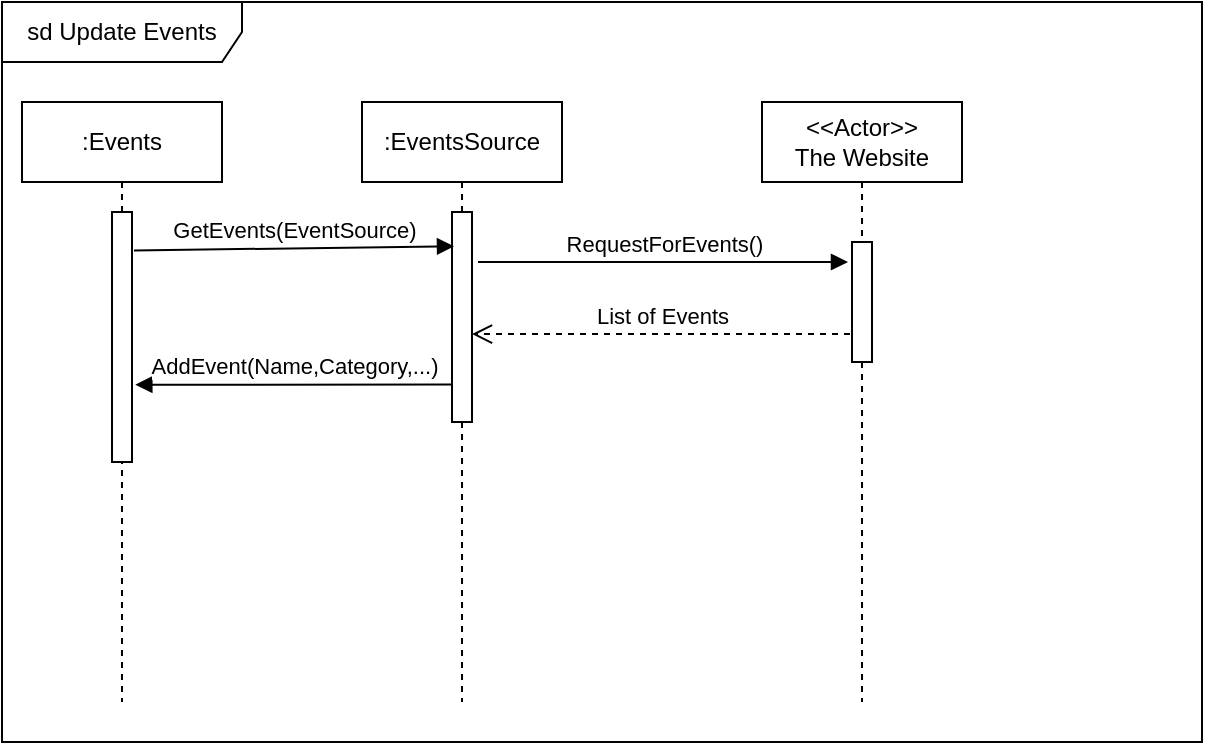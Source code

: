 <mxfile version="10.6.7" type="github"><diagram id="vTjA0IiN5Odb2xF27hLT" name="Page-1"><mxGraphModel dx="754" dy="467" grid="1" gridSize="10" guides="1" tooltips="1" connect="1" arrows="1" fold="1" page="1" pageScale="1" pageWidth="827" pageHeight="1169" math="0" shadow="0"><root><mxCell id="0"/><mxCell id="1" parent="0"/><mxCell id="fYuPlrgI748kB-2jRSAg-1" value="sd Update Events" style="shape=umlFrame;whiteSpace=wrap;html=1;width=120;height=30;" vertex="1" parent="1"><mxGeometry x="20" y="20" width="600" height="370" as="geometry"/></mxCell><mxCell id="fYuPlrgI748kB-2jRSAg-2" value=":Events&lt;br&gt;" style="shape=umlLifeline;perimeter=lifelinePerimeter;whiteSpace=wrap;html=1;container=1;collapsible=0;recursiveResize=0;outlineConnect=0;" vertex="1" parent="1"><mxGeometry x="30" y="70" width="100" height="300" as="geometry"/></mxCell><mxCell id="fYuPlrgI748kB-2jRSAg-5" value="" style="html=1;points=[];perimeter=orthogonalPerimeter;" vertex="1" parent="fYuPlrgI748kB-2jRSAg-2"><mxGeometry x="45" y="55" width="10" height="125" as="geometry"/></mxCell><mxCell id="fYuPlrgI748kB-2jRSAg-3" value=":EventsSource" style="shape=umlLifeline;perimeter=lifelinePerimeter;whiteSpace=wrap;html=1;container=1;collapsible=0;recursiveResize=0;outlineConnect=0;" vertex="1" parent="1"><mxGeometry x="200" y="70" width="100" height="300" as="geometry"/></mxCell><mxCell id="fYuPlrgI748kB-2jRSAg-6" value="" style="html=1;points=[];perimeter=orthogonalPerimeter;" vertex="1" parent="fYuPlrgI748kB-2jRSAg-3"><mxGeometry x="45" y="55" width="10" height="105" as="geometry"/></mxCell><mxCell id="fYuPlrgI748kB-2jRSAg-4" value="&amp;lt;&amp;lt;Actor&amp;gt;&amp;gt;&lt;br&gt;The Website&lt;br&gt;" style="shape=umlLifeline;perimeter=lifelinePerimeter;whiteSpace=wrap;html=1;container=1;collapsible=0;recursiveResize=0;outlineConnect=0;" vertex="1" parent="1"><mxGeometry x="400" y="70" width="100" height="300" as="geometry"/></mxCell><mxCell id="fYuPlrgI748kB-2jRSAg-7" value="" style="html=1;points=[];perimeter=orthogonalPerimeter;" vertex="1" parent="fYuPlrgI748kB-2jRSAg-4"><mxGeometry x="45" y="70" width="10" height="60" as="geometry"/></mxCell><mxCell id="fYuPlrgI748kB-2jRSAg-8" value="GetEvents(EventSource)" style="html=1;verticalAlign=bottom;endArrow=block;exitX=1.1;exitY=0.154;exitDx=0;exitDy=0;exitPerimeter=0;entryX=0.1;entryY=0.163;entryDx=0;entryDy=0;entryPerimeter=0;" edge="1" parent="1" source="fYuPlrgI748kB-2jRSAg-5" target="fYuPlrgI748kB-2jRSAg-6"><mxGeometry width="80" relative="1" as="geometry"><mxPoint x="120" y="150" as="sourcePoint"/><mxPoint x="200" y="150" as="targetPoint"/></mxGeometry></mxCell><mxCell id="fYuPlrgI748kB-2jRSAg-9" value="RequestForEvents()" style="html=1;verticalAlign=bottom;endArrow=block;exitX=1.3;exitY=0.371;exitDx=0;exitDy=0;exitPerimeter=0;entryX=-0.233;entryY=0.192;entryDx=0;entryDy=0;entryPerimeter=0;" edge="1" parent="1"><mxGeometry width="80" relative="1" as="geometry"><mxPoint x="258" y="150" as="sourcePoint"/><mxPoint x="443" y="150" as="targetPoint"/></mxGeometry></mxCell><mxCell id="fYuPlrgI748kB-2jRSAg-11" value="List of Events" style="html=1;verticalAlign=bottom;endArrow=open;dashed=1;endSize=8;exitX=-0.1;exitY=0.767;exitDx=0;exitDy=0;exitPerimeter=0;" edge="1" parent="1" source="fYuPlrgI748kB-2jRSAg-7" target="fYuPlrgI748kB-2jRSAg-6"><mxGeometry relative="1" as="geometry"><mxPoint x="420" y="180" as="sourcePoint"/><mxPoint x="340" y="180" as="targetPoint"/></mxGeometry></mxCell><mxCell id="fYuPlrgI748kB-2jRSAg-12" value="AddEvent(Name,Category,...)" style="html=1;verticalAlign=bottom;endArrow=block;exitX=-0.033;exitY=0.822;exitDx=0;exitDy=0;exitPerimeter=0;entryX=1.167;entryY=0.691;entryDx=0;entryDy=0;entryPerimeter=0;" edge="1" parent="1" source="fYuPlrgI748kB-2jRSAg-6" target="fYuPlrgI748kB-2jRSAg-5"><mxGeometry width="80" relative="1" as="geometry"><mxPoint x="150" y="180" as="sourcePoint"/><mxPoint x="230" y="180" as="targetPoint"/></mxGeometry></mxCell></root></mxGraphModel></diagram></mxfile>